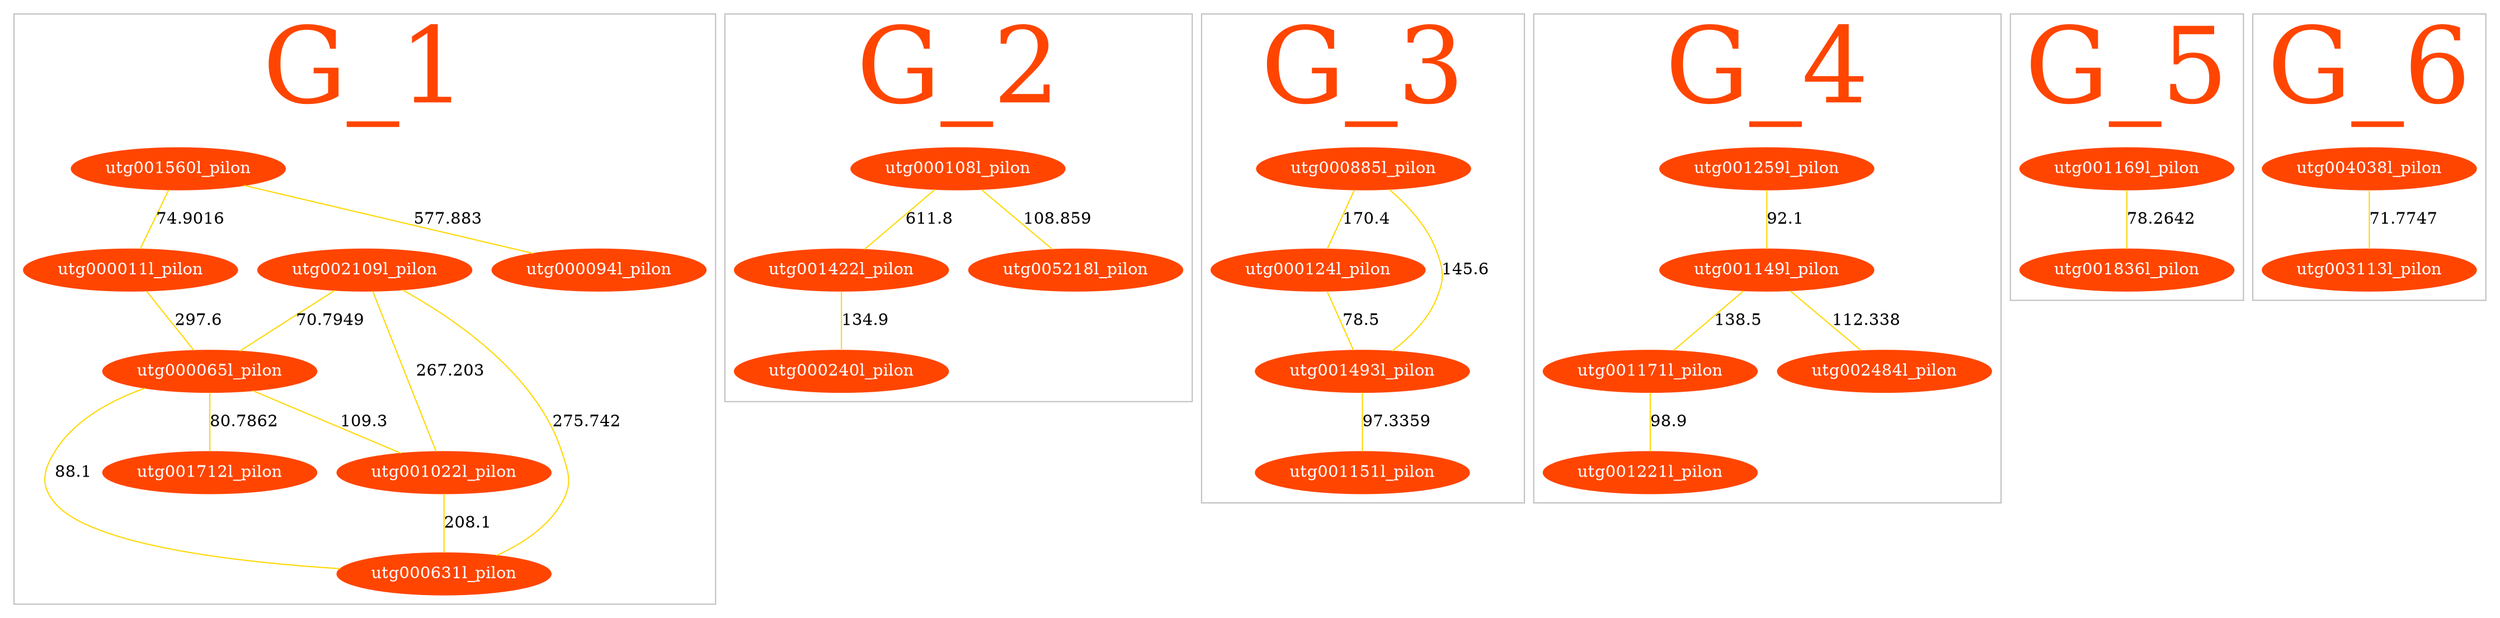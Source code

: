 /* Here are the raw subclusters of selected haplotigs */
graph	Graph_1 {
	subgraph cluster_0 {
	utg000011l_pilon -- utg000065l_pilon [color=gold, penwidth=1, arrowsize=1, label=297.6]; /* cluster 0 */
	utg000065l_pilon -- utg000631l_pilon [color=gold, penwidth=1, arrowsize=1, label=88.1]; /* cluster 0 */
	utg000065l_pilon -- utg001022l_pilon [color=gold, penwidth=1, arrowsize=1, label=109.3]; /* cluster 0 */
	utg000065l_pilon -- utg001712l_pilon [color=gold, penwidth=1, arrowsize=1, label=80.7862]; /* cluster 0 */
	utg001022l_pilon -- utg000631l_pilon [color=gold, penwidth=1, arrowsize=1, label=208.1]; /* cluster 0 */
	utg001560l_pilon -- utg000011l_pilon [color=gold, penwidth=1, arrowsize=1, label=74.9016]; /* cluster 0 */
	utg001560l_pilon -- utg000094l_pilon [color=gold, penwidth=1, arrowsize=1, label=577.883]; /* cluster 0 */
	utg002109l_pilon -- utg000065l_pilon [color=gold, penwidth=1, arrowsize=1, label=70.7949]; /* cluster 0 */
	utg002109l_pilon -- utg000631l_pilon [color=gold, penwidth=1, arrowsize=1, label=275.742]; /* cluster 0 */
	utg002109l_pilon -- utg001022l_pilon [color=gold, penwidth=1, arrowsize=1, label=267.203]; /* cluster 0 */
	utg000011l_pilon [color=orangered, style=filled, fillcolor=orangered, fontcolor=white]; /* 0 : 1~20000000 */
	utg000065l_pilon [color=orangered, style=filled, fillcolor=orangered, fontcolor=white]; /* 0 : 1~20000000 */
	utg000094l_pilon [color=orangered, style=filled, fillcolor=orangered, fontcolor=white]; /* 0 : 1~20000000 */
	utg000631l_pilon [color=orangered, style=filled, fillcolor=orangered, fontcolor=white]; /* 0 : 1~20000000 */
	utg001022l_pilon [color=orangered, style=filled, fillcolor=orangered, fontcolor=white]; /* 0 : 1~20000000 */
	utg001560l_pilon [color=orangered, style=filled, fillcolor=orangered, fontcolor=white]; /* 0 : 1~20000000 */
	utg001712l_pilon [color=orangered, style=filled, fillcolor=orangered, fontcolor=white]; /* 0 : 1~20000000 */
	utg002109l_pilon [color=orangered, style=filled, fillcolor=orangered, fontcolor=white]; /* 0 : 1~20000000 */
	label="G_1";
	fontsize=90;
	fontcolor=orangered;
	color=gray;
	/* 8 contigs with total size of 20986856 bp */
	}
	subgraph cluster_1 {
	utg000108l_pilon -- utg001422l_pilon [color=gold, penwidth=1, arrowsize=1, label=611.8]; /* cluster 1 */
	utg000108l_pilon -- utg005218l_pilon [color=gold, penwidth=1, arrowsize=1, label=108.859]; /* cluster 1 */
	utg001422l_pilon -- utg000240l_pilon [color=gold, penwidth=1, arrowsize=1, label=134.9]; /* cluster 1 */
	utg000108l_pilon [color=orangered, style=filled, fillcolor=orangered, fontcolor=white]; /* 0 : 1~20000000 */
	utg000240l_pilon [color=orangered, style=filled, fillcolor=orangered, fontcolor=white]; /* 0 : 1~20000000 */
	utg001422l_pilon [color=orangered, style=filled, fillcolor=orangered, fontcolor=white]; /* 0 : 1~20000000 */
	utg005218l_pilon [color=orangered, style=filled, fillcolor=orangered, fontcolor=white]; /* 0 : 1~20000000 */
	label="G_2";
	fontsize=90;
	fontcolor=orangered;
	color=gray;
	/* 4 contigs with total size of 13163685 bp */
	}
	subgraph cluster_2 {
	utg000124l_pilon -- utg001493l_pilon [color=gold, penwidth=1, arrowsize=1, label=78.5]; /* cluster 2 */
	utg000885l_pilon -- utg000124l_pilon [color=gold, penwidth=1, arrowsize=1, label=170.4]; /* cluster 2 */
	utg000885l_pilon -- utg001493l_pilon [color=gold, penwidth=1, arrowsize=1, label=145.6]; /* cluster 2 */
	utg001493l_pilon -- utg001151l_pilon [color=gold, penwidth=1, arrowsize=1, label=97.3359]; /* cluster 2 */
	utg000124l_pilon [color=orangered, style=filled, fillcolor=orangered, fontcolor=white]; /* 0 : 1~20000000 */
	utg000885l_pilon [color=orangered, style=filled, fillcolor=orangered, fontcolor=white]; /* 0 : 1~20000000 */
	utg001151l_pilon [color=orangered, style=filled, fillcolor=orangered, fontcolor=white]; /* 0 : 1~20000000 */
	utg001493l_pilon [color=orangered, style=filled, fillcolor=orangered, fontcolor=white]; /* 0 : 1~20000000 */
	label="G_3";
	fontsize=90;
	fontcolor=orangered;
	color=gray;
	/* 4 contigs with total size of 4519967 bp */
	}
	subgraph cluster_3 {
	utg001149l_pilon -- utg001171l_pilon [color=gold, penwidth=1, arrowsize=1, label=138.5]; /* cluster 3 */
	utg001149l_pilon -- utg002484l_pilon [color=gold, penwidth=1, arrowsize=1, label=112.338]; /* cluster 3 */
	utg001171l_pilon -- utg001221l_pilon [color=gold, penwidth=1, arrowsize=1, label=98.9]; /* cluster 3 */
	utg001259l_pilon -- utg001149l_pilon [color=gold, penwidth=1, arrowsize=1, label=92.1]; /* cluster 3 */
	utg001149l_pilon [color=orangered, style=filled, fillcolor=orangered, fontcolor=white]; /* 1 : 20000001~40000000 */
	utg001171l_pilon [color=orangered, style=filled, fillcolor=orangered, fontcolor=white]; /* 1 : 20000001~40000000 */
	utg001221l_pilon [color=orangered, style=filled, fillcolor=orangered, fontcolor=white]; /* 1 : 20000001~40000000 */
	utg001259l_pilon [color=orangered, style=filled, fillcolor=orangered, fontcolor=white]; /* 1 : 20000001~40000000 */
	utg002484l_pilon [color=orangered, style=filled, fillcolor=orangered, fontcolor=white]; /* 1 : 20000001~40000000 */
	label="G_4";
	fontsize=90;
	fontcolor=orangered;
	color=gray;
	/* 5 contigs with total size of 3047316 bp */
	}
	subgraph cluster_4 {
	utg001169l_pilon -- utg001836l_pilon [color=gold, penwidth=1, arrowsize=1, label=78.2642]; /* cluster 4 */
	utg001169l_pilon [color=orangered, style=filled, fillcolor=orangered, fontcolor=white]; /* 1 : 20000001~40000000 */
	utg001836l_pilon [color=orangered, style=filled, fillcolor=orangered, fontcolor=white]; /* 1 : 20000001~40000000 */
	label="G_5";
	fontsize=90;
	fontcolor=orangered;
	color=gray;
	/* 2 contigs with total size of 877903 bp */
	}
	subgraph cluster_5 {
	utg004038l_pilon -- utg003113l_pilon [color=gold, penwidth=1, arrowsize=1, label=71.7747]; /* cluster 5 */
	utg003113l_pilon [color=orangered, style=filled, fillcolor=orangered, fontcolor=white]; /* 1 : 20000001~40000000 */
	utg004038l_pilon [color=orangered, style=filled, fillcolor=orangered, fontcolor=white]; /* 1 : 20000001~40000000 */
	label="G_6";
	fontsize=90;
	fontcolor=orangered;
	color=gray;
	/* 2 contigs with total size of 229886 bp */
	}
}
